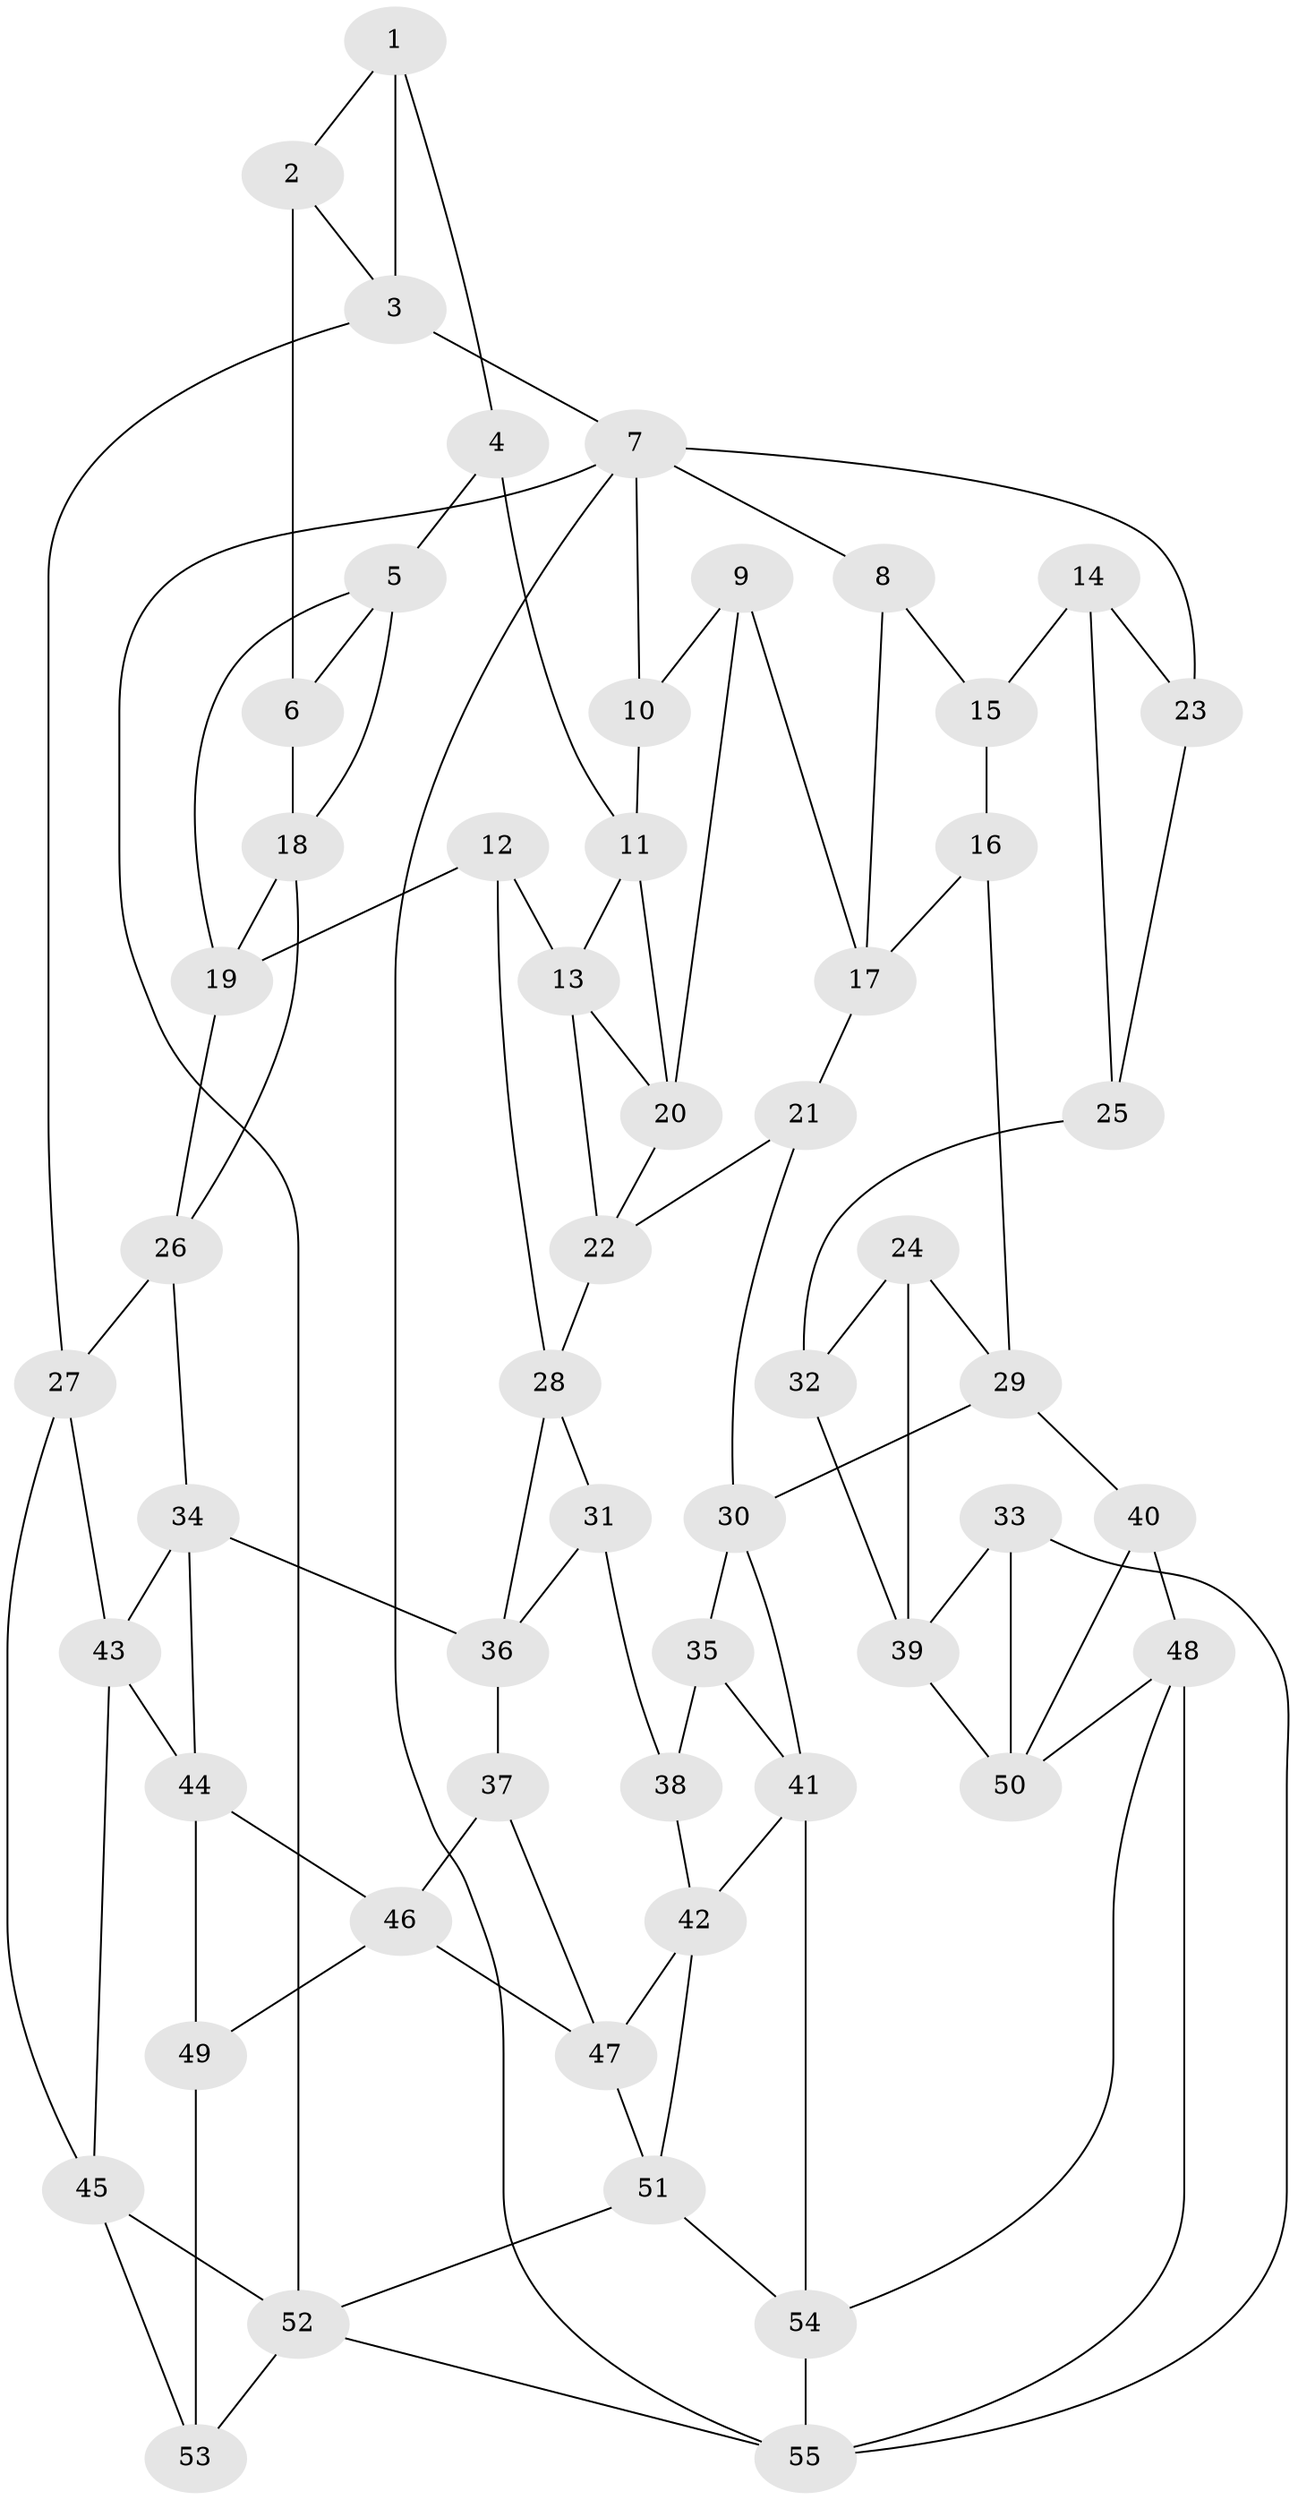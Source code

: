 // original degree distribution, {3: 0.03636363636363636, 5: 0.45454545454545453, 4: 0.24545454545454545, 6: 0.2636363636363636}
// Generated by graph-tools (version 1.1) at 2025/03/03/09/25 03:03:13]
// undirected, 55 vertices, 100 edges
graph export_dot {
graph [start="1"]
  node [color=gray90,style=filled];
  1;
  2;
  3;
  4;
  5;
  6;
  7;
  8;
  9;
  10;
  11;
  12;
  13;
  14;
  15;
  16;
  17;
  18;
  19;
  20;
  21;
  22;
  23;
  24;
  25;
  26;
  27;
  28;
  29;
  30;
  31;
  32;
  33;
  34;
  35;
  36;
  37;
  38;
  39;
  40;
  41;
  42;
  43;
  44;
  45;
  46;
  47;
  48;
  49;
  50;
  51;
  52;
  53;
  54;
  55;
  1 -- 2 [weight=1.0];
  1 -- 3 [weight=1.0];
  1 -- 4 [weight=1.0];
  2 -- 3 [weight=1.0];
  2 -- 6 [weight=2.0];
  3 -- 7 [weight=1.0];
  3 -- 27 [weight=1.0];
  4 -- 5 [weight=1.0];
  4 -- 11 [weight=1.0];
  5 -- 6 [weight=1.0];
  5 -- 18 [weight=1.0];
  5 -- 19 [weight=1.0];
  6 -- 18 [weight=1.0];
  7 -- 8 [weight=1.0];
  7 -- 10 [weight=1.0];
  7 -- 23 [weight=1.0];
  7 -- 52 [weight=1.0];
  7 -- 55 [weight=1.0];
  8 -- 15 [weight=1.0];
  8 -- 17 [weight=1.0];
  9 -- 10 [weight=1.0];
  9 -- 17 [weight=1.0];
  9 -- 20 [weight=1.0];
  10 -- 11 [weight=1.0];
  11 -- 13 [weight=1.0];
  11 -- 20 [weight=1.0];
  12 -- 13 [weight=1.0];
  12 -- 19 [weight=1.0];
  12 -- 28 [weight=1.0];
  13 -- 20 [weight=1.0];
  13 -- 22 [weight=1.0];
  14 -- 15 [weight=1.0];
  14 -- 23 [weight=1.0];
  14 -- 25 [weight=1.0];
  15 -- 16 [weight=1.0];
  16 -- 17 [weight=1.0];
  16 -- 29 [weight=1.0];
  17 -- 21 [weight=1.0];
  18 -- 19 [weight=1.0];
  18 -- 26 [weight=1.0];
  19 -- 26 [weight=1.0];
  20 -- 22 [weight=1.0];
  21 -- 22 [weight=1.0];
  21 -- 30 [weight=1.0];
  22 -- 28 [weight=1.0];
  23 -- 25 [weight=1.0];
  24 -- 29 [weight=1.0];
  24 -- 32 [weight=1.0];
  24 -- 39 [weight=1.0];
  25 -- 32 [weight=2.0];
  26 -- 27 [weight=1.0];
  26 -- 34 [weight=1.0];
  27 -- 43 [weight=1.0];
  27 -- 45 [weight=1.0];
  28 -- 31 [weight=1.0];
  28 -- 36 [weight=1.0];
  29 -- 30 [weight=1.0];
  29 -- 40 [weight=1.0];
  30 -- 35 [weight=1.0];
  30 -- 41 [weight=1.0];
  31 -- 36 [weight=1.0];
  31 -- 38 [weight=1.0];
  32 -- 39 [weight=1.0];
  33 -- 39 [weight=1.0];
  33 -- 50 [weight=1.0];
  33 -- 55 [weight=1.0];
  34 -- 36 [weight=1.0];
  34 -- 43 [weight=1.0];
  34 -- 44 [weight=1.0];
  35 -- 38 [weight=2.0];
  35 -- 41 [weight=1.0];
  36 -- 37 [weight=1.0];
  37 -- 46 [weight=1.0];
  37 -- 47 [weight=1.0];
  38 -- 42 [weight=1.0];
  39 -- 50 [weight=1.0];
  40 -- 48 [weight=1.0];
  40 -- 50 [weight=1.0];
  41 -- 42 [weight=1.0];
  41 -- 54 [weight=1.0];
  42 -- 47 [weight=1.0];
  42 -- 51 [weight=1.0];
  43 -- 44 [weight=1.0];
  43 -- 45 [weight=1.0];
  44 -- 46 [weight=1.0];
  44 -- 49 [weight=1.0];
  45 -- 52 [weight=1.0];
  45 -- 53 [weight=1.0];
  46 -- 47 [weight=1.0];
  46 -- 49 [weight=1.0];
  47 -- 51 [weight=1.0];
  48 -- 50 [weight=1.0];
  48 -- 54 [weight=1.0];
  48 -- 55 [weight=1.0];
  49 -- 53 [weight=2.0];
  51 -- 52 [weight=1.0];
  51 -- 54 [weight=1.0];
  52 -- 53 [weight=1.0];
  52 -- 55 [weight=1.0];
  54 -- 55 [weight=1.0];
}

